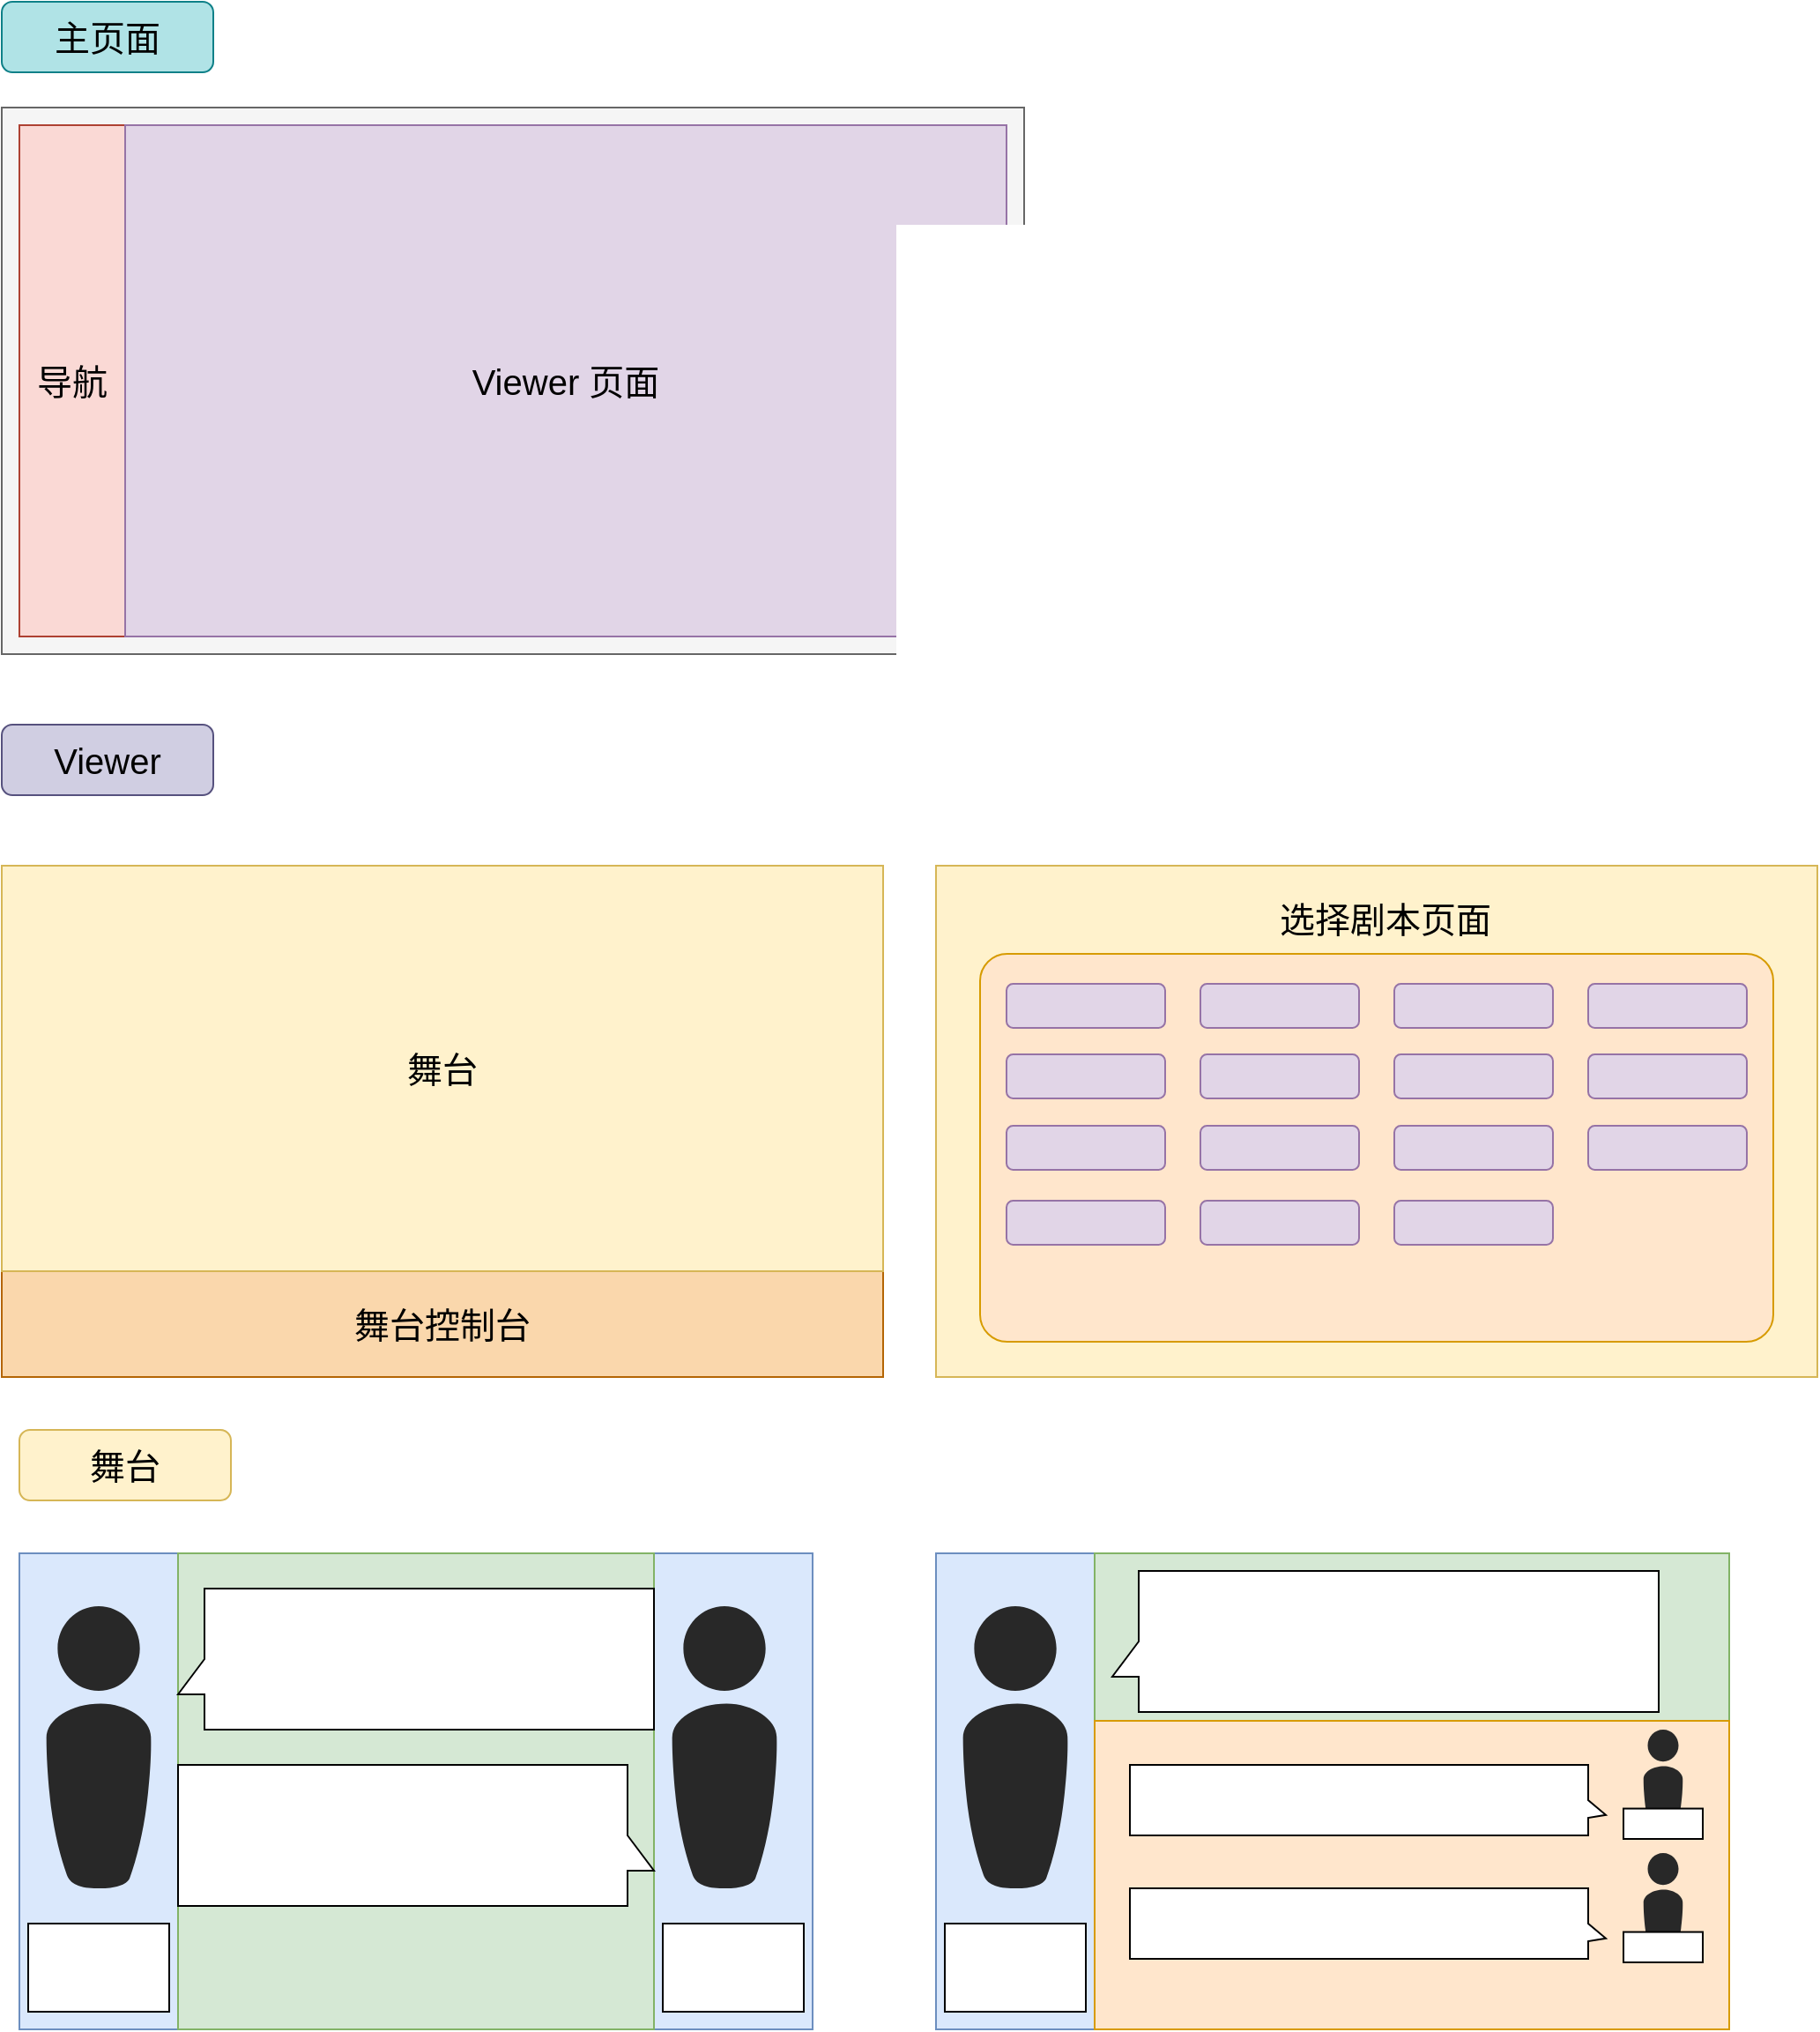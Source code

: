 <mxfile version="22.1.18" type="device">
  <diagram name="第 1 页" id="n-ubMhpKQNP-zTQNUAXM">
    <mxGraphModel dx="1562" dy="917" grid="1" gridSize="10" guides="1" tooltips="1" connect="1" arrows="0" fold="1" page="1" pageScale="1" pageWidth="1169" pageHeight="827" math="0" shadow="0">
      <root>
        <mxCell id="0" />
        <mxCell id="1" parent="0" />
        <mxCell id="dpix463Og9pMpngJkQTO-1" value="" style="rounded=0;whiteSpace=wrap;html=1;fillColor=#f5f5f5;fontColor=#333333;strokeColor=#666666;fontSize=20;" parent="1" vertex="1">
          <mxGeometry x="30" y="100" width="580" height="310" as="geometry" />
        </mxCell>
        <mxCell id="dpix463Og9pMpngJkQTO-2" value="主页面" style="rounded=1;whiteSpace=wrap;html=1;fillColor=#b0e3e6;strokeColor=#0e8088;fontSize=20;" parent="1" vertex="1">
          <mxGeometry x="30" y="40" width="120" height="40" as="geometry" />
        </mxCell>
        <mxCell id="dpix463Og9pMpngJkQTO-4" value="舞台控制台" style="rounded=0;whiteSpace=wrap;html=1;fontSize=20;fillColor=#fad7ac;strokeColor=#b46504;" parent="1" vertex="1">
          <mxGeometry x="30" y="760" width="500" height="60" as="geometry" />
        </mxCell>
        <mxCell id="dpix463Og9pMpngJkQTO-5" value="舞台" style="rounded=0;whiteSpace=wrap;html=1;fontSize=20;fillColor=#fff2cc;strokeColor=#d6b656;" parent="1" vertex="1">
          <mxGeometry x="30" y="530" width="500" height="230" as="geometry" />
        </mxCell>
        <mxCell id="dpix463Og9pMpngJkQTO-6" value="导航" style="rounded=0;whiteSpace=wrap;html=1;fontSize=20;fillColor=#fad9d5;strokeColor=#ae4132;" parent="1" vertex="1">
          <mxGeometry x="40" y="110" width="60" height="290" as="geometry" />
        </mxCell>
        <mxCell id="dpix463Og9pMpngJkQTO-7" value="舞台" style="rounded=1;whiteSpace=wrap;html=1;fillColor=#fff2cc;strokeColor=#d6b656;fontSize=20;" parent="1" vertex="1">
          <mxGeometry x="40" y="850" width="120" height="40" as="geometry" />
        </mxCell>
        <mxCell id="dpix463Og9pMpngJkQTO-8" value="" style="rounded=0;whiteSpace=wrap;html=1;fontSize=20;" parent="1" vertex="1">
          <mxGeometry x="40" y="920" width="450" height="270" as="geometry" />
        </mxCell>
        <mxCell id="dpix463Og9pMpngJkQTO-16" value="" style="rounded=0;whiteSpace=wrap;html=1;fillColor=#dae8fc;strokeColor=#6c8ebf;fontSize=20;" parent="1" vertex="1">
          <mxGeometry x="40" y="920" width="90" height="270" as="geometry" />
        </mxCell>
        <mxCell id="dpix463Og9pMpngJkQTO-17" value="" style="rounded=0;whiteSpace=wrap;html=1;fillColor=#dae8fc;strokeColor=#6c8ebf;fontSize=20;" parent="1" vertex="1">
          <mxGeometry x="400" y="920" width="90" height="270" as="geometry" />
        </mxCell>
        <mxCell id="dpix463Og9pMpngJkQTO-18" value="" style="rounded=0;whiteSpace=wrap;html=1;fillColor=#d5e8d4;strokeColor=#82b366;fontSize=20;" parent="1" vertex="1">
          <mxGeometry x="130" y="920" width="270" height="270" as="geometry" />
        </mxCell>
        <mxCell id="dpix463Og9pMpngJkQTO-19" value="" style="verticalLabelPosition=bottom;sketch=0;html=1;fillColor=#282828;strokeColor=none;verticalAlign=top;pointerEvents=1;align=center;shape=mxgraph.cisco_safe.people_places_things_icons.icon8;fontSize=20;" parent="1" vertex="1">
          <mxGeometry x="55" y="950" width="60" height="160" as="geometry" />
        </mxCell>
        <mxCell id="dpix463Og9pMpngJkQTO-20" value="" style="verticalLabelPosition=bottom;sketch=0;html=1;fillColor=#282828;strokeColor=none;verticalAlign=top;pointerEvents=1;align=center;shape=mxgraph.cisco_safe.people_places_things_icons.icon8;fontSize=20;" parent="1" vertex="1">
          <mxGeometry x="410" y="950" width="60" height="160" as="geometry" />
        </mxCell>
        <mxCell id="dpix463Og9pMpngJkQTO-21" value="" style="rounded=0;whiteSpace=wrap;html=1;fontSize=20;" parent="1" vertex="1">
          <mxGeometry x="45" y="1130" width="80" height="50" as="geometry" />
        </mxCell>
        <mxCell id="dpix463Og9pMpngJkQTO-22" value="" style="rounded=0;whiteSpace=wrap;html=1;fontSize=20;" parent="1" vertex="1">
          <mxGeometry x="405" y="1130" width="80" height="50" as="geometry" />
        </mxCell>
        <mxCell id="dpix463Og9pMpngJkQTO-23" value="" style="shape=callout;whiteSpace=wrap;html=1;perimeter=calloutPerimeter;size=15;position=0.5;base=20;position2=0.75;direction=south;fontSize=20;" parent="1" vertex="1">
          <mxGeometry x="130" y="940" width="270" height="80" as="geometry" />
        </mxCell>
        <mxCell id="dpix463Og9pMpngJkQTO-24" value="" style="shape=callout;whiteSpace=wrap;html=1;perimeter=calloutPerimeter;size=15;position=0.5;base=20;position2=0.75;direction=south;flipH=1;fontSize=20;" parent="1" vertex="1">
          <mxGeometry x="130" y="1040" width="270" height="80" as="geometry" />
        </mxCell>
        <mxCell id="dpix463Og9pMpngJkQTO-25" value="" style="rounded=0;whiteSpace=wrap;html=1;fontSize=20;" parent="1" vertex="1">
          <mxGeometry x="560" y="920" width="450" height="270" as="geometry" />
        </mxCell>
        <mxCell id="dpix463Og9pMpngJkQTO-26" value="" style="rounded=0;whiteSpace=wrap;html=1;fillColor=#dae8fc;strokeColor=#6c8ebf;fontSize=20;" parent="1" vertex="1">
          <mxGeometry x="560" y="920" width="90" height="270" as="geometry" />
        </mxCell>
        <mxCell id="dpix463Og9pMpngJkQTO-28" value="" style="rounded=0;whiteSpace=wrap;html=1;fillColor=#d5e8d4;strokeColor=#82b366;fontSize=20;" parent="1" vertex="1">
          <mxGeometry x="650" y="920" width="360" height="100" as="geometry" />
        </mxCell>
        <mxCell id="dpix463Og9pMpngJkQTO-29" value="" style="verticalLabelPosition=bottom;sketch=0;html=1;fillColor=#282828;strokeColor=none;verticalAlign=top;pointerEvents=1;align=center;shape=mxgraph.cisco_safe.people_places_things_icons.icon8;fontSize=20;" parent="1" vertex="1">
          <mxGeometry x="575" y="950" width="60" height="160" as="geometry" />
        </mxCell>
        <mxCell id="dpix463Og9pMpngJkQTO-31" value="" style="rounded=0;whiteSpace=wrap;html=1;fontSize=20;" parent="1" vertex="1">
          <mxGeometry x="565" y="1130" width="80" height="50" as="geometry" />
        </mxCell>
        <mxCell id="dpix463Og9pMpngJkQTO-32" value="" style="rounded=0;whiteSpace=wrap;html=1;fillColor=#ffe6cc;strokeColor=#d79b00;fontSize=20;" parent="1" vertex="1">
          <mxGeometry x="650" y="1015" width="360" height="175" as="geometry" />
        </mxCell>
        <mxCell id="dpix463Og9pMpngJkQTO-33" value="" style="shape=callout;whiteSpace=wrap;html=1;perimeter=calloutPerimeter;size=15;position=0.5;base=20;position2=0.75;direction=south;fontSize=20;" parent="1" vertex="1">
          <mxGeometry x="660" y="930" width="310" height="80" as="geometry" />
        </mxCell>
        <mxCell id="dpix463Og9pMpngJkQTO-34" value="" style="shape=callout;whiteSpace=wrap;html=1;perimeter=calloutPerimeter;size=10;position=0.5;base=10;position2=0.71;direction=south;flipH=1;fontSize=20;" parent="1" vertex="1">
          <mxGeometry x="670" y="1040" width="270" height="40" as="geometry" />
        </mxCell>
        <mxCell id="6iGjF-64ecDCm_KNw-yp-6" value="" style="shape=callout;whiteSpace=wrap;html=1;perimeter=calloutPerimeter;size=10;position=0.5;base=10;position2=0.71;direction=south;flipH=1;fontSize=20;" parent="1" vertex="1">
          <mxGeometry x="670" y="1110" width="270" height="40" as="geometry" />
        </mxCell>
        <mxCell id="ArhdANy4i1hOXS9JIf35-1" value="Viewer 页面" style="rounded=0;whiteSpace=wrap;html=1;fillColor=#e1d5e7;strokeColor=#9673a6;fontSize=20;" vertex="1" parent="1">
          <mxGeometry x="100" y="110" width="500" height="290" as="geometry" />
        </mxCell>
        <mxCell id="ArhdANy4i1hOXS9JIf35-2" value="Viewer" style="rounded=1;whiteSpace=wrap;html=1;fillColor=#d0cee2;strokeColor=#56517e;fontSize=20;" vertex="1" parent="1">
          <mxGeometry x="30" y="450" width="120" height="40" as="geometry" />
        </mxCell>
        <mxCell id="ArhdANy4i1hOXS9JIf35-4" value="" style="rounded=0;whiteSpace=wrap;html=1;fillColor=#fff2cc;strokeColor=#d6b656;fontSize=20;" vertex="1" parent="1">
          <mxGeometry x="560" y="530" width="500" height="290" as="geometry" />
        </mxCell>
        <mxCell id="ArhdANy4i1hOXS9JIf35-5" value="" style="rounded=1;whiteSpace=wrap;html=1;arcSize=7;fillColor=#ffe6cc;strokeColor=#d79b00;fontSize=20;" vertex="1" parent="1">
          <mxGeometry x="585" y="580" width="450" height="220" as="geometry" />
        </mxCell>
        <mxCell id="ArhdANy4i1hOXS9JIf35-6" value="选择剧本页面" style="text;html=1;strokeColor=none;fillColor=none;align=center;verticalAlign=middle;whiteSpace=wrap;rounded=0;fontSize=20;" vertex="1" parent="1">
          <mxGeometry x="700" y="545" width="230" height="30" as="geometry" />
        </mxCell>
        <mxCell id="ArhdANy4i1hOXS9JIf35-7" value="" style="rounded=1;whiteSpace=wrap;html=1;fillColor=#e1d5e7;strokeColor=#9673a6;fontSize=20;" vertex="1" parent="1">
          <mxGeometry x="600" y="597" width="90" height="25" as="geometry" />
        </mxCell>
        <mxCell id="ArhdANy4i1hOXS9JIf35-8" value="" style="rounded=1;whiteSpace=wrap;html=1;fillColor=#e1d5e7;strokeColor=#9673a6;fontSize=20;" vertex="1" parent="1">
          <mxGeometry x="710" y="597" width="90" height="25" as="geometry" />
        </mxCell>
        <mxCell id="ArhdANy4i1hOXS9JIf35-9" value="" style="rounded=1;whiteSpace=wrap;html=1;fillColor=#e1d5e7;strokeColor=#9673a6;fontSize=20;" vertex="1" parent="1">
          <mxGeometry x="820" y="597" width="90" height="25" as="geometry" />
        </mxCell>
        <mxCell id="ArhdANy4i1hOXS9JIf35-10" value="" style="rounded=1;whiteSpace=wrap;html=1;fillColor=#e1d5e7;strokeColor=#9673a6;fontSize=20;" vertex="1" parent="1">
          <mxGeometry x="930" y="597" width="90" height="25" as="geometry" />
        </mxCell>
        <mxCell id="ArhdANy4i1hOXS9JIf35-11" value="" style="rounded=1;whiteSpace=wrap;html=1;fillColor=#e1d5e7;strokeColor=#9673a6;fontSize=20;" vertex="1" parent="1">
          <mxGeometry x="600" y="637" width="90" height="25" as="geometry" />
        </mxCell>
        <mxCell id="ArhdANy4i1hOXS9JIf35-12" value="" style="rounded=1;whiteSpace=wrap;html=1;fillColor=#e1d5e7;strokeColor=#9673a6;fontSize=20;" vertex="1" parent="1">
          <mxGeometry x="710" y="637" width="90" height="25" as="geometry" />
        </mxCell>
        <mxCell id="ArhdANy4i1hOXS9JIf35-13" value="" style="rounded=1;whiteSpace=wrap;html=1;fillColor=#e1d5e7;strokeColor=#9673a6;fontSize=20;" vertex="1" parent="1">
          <mxGeometry x="820" y="637" width="90" height="25" as="geometry" />
        </mxCell>
        <mxCell id="ArhdANy4i1hOXS9JIf35-14" value="" style="rounded=1;whiteSpace=wrap;html=1;fillColor=#e1d5e7;strokeColor=#9673a6;fontSize=20;" vertex="1" parent="1">
          <mxGeometry x="930" y="637" width="90" height="25" as="geometry" />
        </mxCell>
        <mxCell id="ArhdANy4i1hOXS9JIf35-15" value="" style="rounded=1;whiteSpace=wrap;html=1;fillColor=#e1d5e7;strokeColor=#9673a6;fontSize=20;" vertex="1" parent="1">
          <mxGeometry x="600" y="677.5" width="90" height="25" as="geometry" />
        </mxCell>
        <mxCell id="ArhdANy4i1hOXS9JIf35-16" value="" style="rounded=1;whiteSpace=wrap;html=1;fillColor=#e1d5e7;strokeColor=#9673a6;fontSize=20;" vertex="1" parent="1">
          <mxGeometry x="710" y="677.5" width="90" height="25" as="geometry" />
        </mxCell>
        <mxCell id="ArhdANy4i1hOXS9JIf35-17" value="" style="rounded=1;whiteSpace=wrap;html=1;fillColor=#e1d5e7;strokeColor=#9673a6;fontSize=20;" vertex="1" parent="1">
          <mxGeometry x="820" y="677.5" width="90" height="25" as="geometry" />
        </mxCell>
        <mxCell id="ArhdANy4i1hOXS9JIf35-18" value="" style="rounded=1;whiteSpace=wrap;html=1;fillColor=#e1d5e7;strokeColor=#9673a6;fontSize=20;" vertex="1" parent="1">
          <mxGeometry x="930" y="677.5" width="90" height="25" as="geometry" />
        </mxCell>
        <mxCell id="ArhdANy4i1hOXS9JIf35-19" value="" style="rounded=1;whiteSpace=wrap;html=1;fillColor=#e1d5e7;strokeColor=#9673a6;fontSize=20;" vertex="1" parent="1">
          <mxGeometry x="600" y="720" width="90" height="25" as="geometry" />
        </mxCell>
        <mxCell id="ArhdANy4i1hOXS9JIf35-20" value="" style="rounded=1;whiteSpace=wrap;html=1;fillColor=#e1d5e7;strokeColor=#9673a6;fontSize=20;" vertex="1" parent="1">
          <mxGeometry x="710" y="720" width="90" height="25" as="geometry" />
        </mxCell>
        <mxCell id="ArhdANy4i1hOXS9JIf35-21" value="" style="rounded=1;whiteSpace=wrap;html=1;fillColor=#e1d5e7;strokeColor=#9673a6;fontSize=20;" vertex="1" parent="1">
          <mxGeometry x="820" y="720" width="90" height="25" as="geometry" />
        </mxCell>
        <mxCell id="ArhdANy4i1hOXS9JIf35-27" value="" style="group;fontSize=20;" vertex="1" connectable="0" parent="1">
          <mxGeometry x="950" y="1020" width="45" height="62" as="geometry" />
        </mxCell>
        <mxCell id="ArhdANy4i1hOXS9JIf35-28" value="" style="verticalLabelPosition=bottom;sketch=0;html=1;fillColor=#282828;strokeColor=none;verticalAlign=top;pointerEvents=1;align=center;shape=mxgraph.cisco_safe.people_places_things_icons.icon8;fontSize=20;" vertex="1" parent="ArhdANy4i1hOXS9JIf35-27">
          <mxGeometry x="11.25" width="22.5" height="60.278" as="geometry" />
        </mxCell>
        <mxCell id="ArhdANy4i1hOXS9JIf35-29" value="" style="rounded=0;whiteSpace=wrap;html=1;fontSize=20;" vertex="1" parent="ArhdANy4i1hOXS9JIf35-27">
          <mxGeometry y="44.778" width="45" height="17.222" as="geometry" />
        </mxCell>
        <mxCell id="ArhdANy4i1hOXS9JIf35-30" value="" style="group;fontStyle=1;fontSize=20;" vertex="1" connectable="0" parent="1">
          <mxGeometry x="950" y="1090" width="45" height="62" as="geometry" />
        </mxCell>
        <mxCell id="ArhdANy4i1hOXS9JIf35-31" value="" style="verticalLabelPosition=bottom;sketch=0;html=1;fillColor=#282828;strokeColor=none;verticalAlign=top;pointerEvents=1;align=center;shape=mxgraph.cisco_safe.people_places_things_icons.icon8;fontSize=20;" vertex="1" parent="ArhdANy4i1hOXS9JIf35-30">
          <mxGeometry x="11.25" width="22.5" height="60.278" as="geometry" />
        </mxCell>
        <mxCell id="ArhdANy4i1hOXS9JIf35-32" value="" style="rounded=0;whiteSpace=wrap;html=1;fontSize=20;" vertex="1" parent="ArhdANy4i1hOXS9JIf35-30">
          <mxGeometry y="44.778" width="45" height="17.222" as="geometry" />
        </mxCell>
      </root>
    </mxGraphModel>
  </diagram>
</mxfile>
